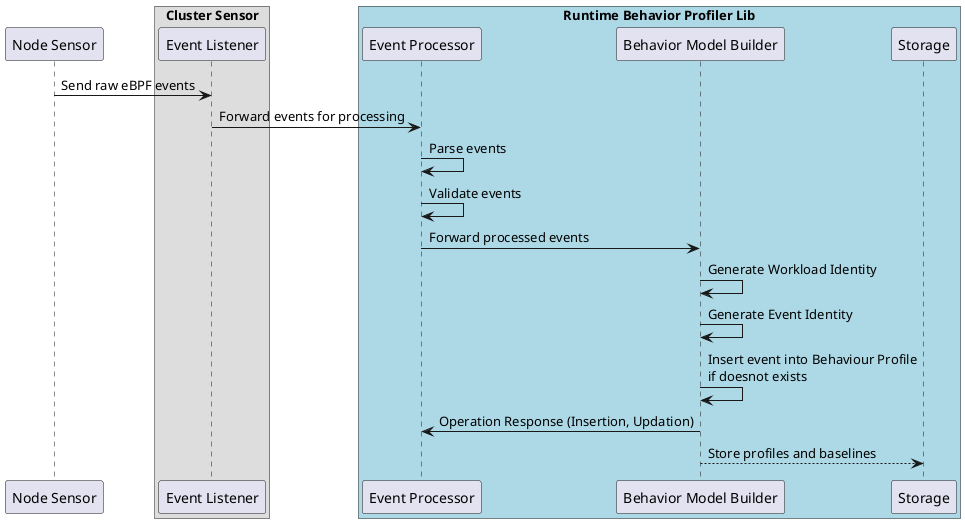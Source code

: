 @startuml
participant "Node Sensor" as Node

box "Cluster Sensor"
    participant "Event Listener" as EL
    box "Runtime Behavior Profiler Lib" #LightBlue
        participant "Event Processor" as EP
        participant "Behavior Model Builder" as BMB
        participant "Storage" as Storage
    end box
end box

Node -> EL: Send raw eBPF events
EL -> EP: Forward events for processing
EP -> EP: Parse events
EP -> EP: Validate events
EP -> BMB: Forward processed events

BMB -> BMB: Generate Workload Identity
BMB -> BMB: Generate Event Identity
BMB -> BMB: Insert event into Behaviour Profile\nif doesnot exists
EP  <- BMB: Operation Response (Insertion, Updation)

BMB ---> Storage: Store profiles and baselines


@enduml
